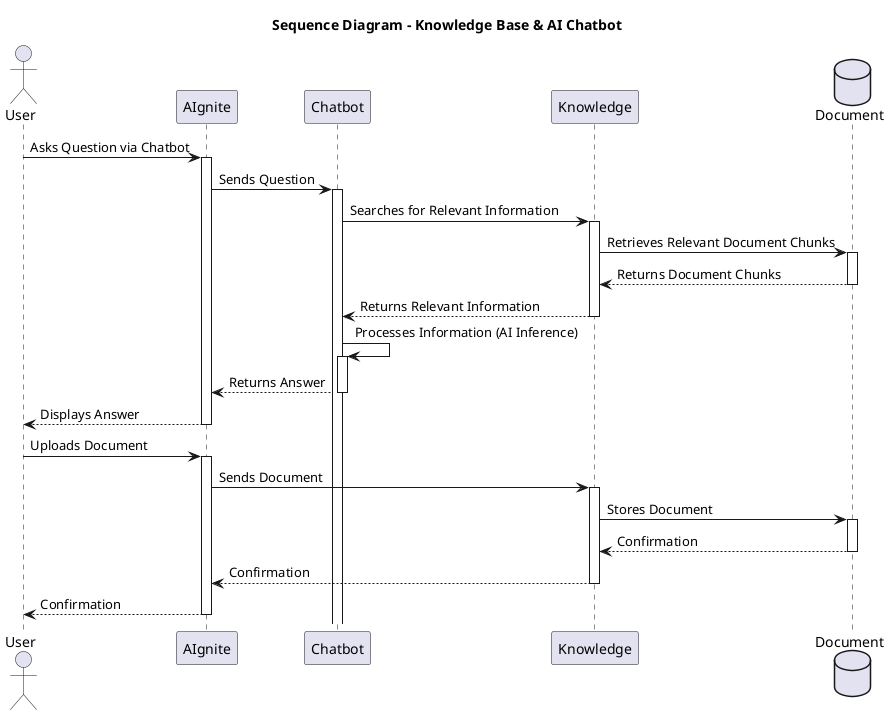 You asked me to make changes, but you didn't specify what changes you wanted. I assume you meant you wanted the diagram to reflect the shortened aliases you used for the participants (UI, Logic, Base, Storage). Here's the updated PlantUML code:

@startuml
title Sequence Diagram - Knowledge Base & AI Chatbot

actor User
participant AIgnite as UI
participant Chatbot as Logic
participant Knowledge as Base
database Document as Storage

User -> UI: Asks Question via Chatbot
activate UI

UI -> Logic: Sends Question
activate Logic

Logic -> Base: Searches for Relevant Information
activate Base

Base -> Storage: Retrieves Relevant Document Chunks
activate Storage

Storage --> Base: Returns Document Chunks
deactivate Storage

Base --> Logic: Returns Relevant Information
deactivate Base

Logic -> Logic: Processes Information (AI Inference)
activate Logic

Logic --> UI: Returns Answer
deactivate Logic

UI --> User: Displays Answer
deactivate UI

User -> UI: Uploads Document
activate UI

UI -> Base: Sends Document
activate Base

Base -> Storage: Stores Document
activate Storage

Storage --> Base: Confirmation
deactivate Storage

Base --> UI: Confirmation
deactivate Base

UI --> User: Confirmation
deactivate UI

@enduml
content_copy
download
Use code with caution.
Plantuml

Changes Made:

The participant aliases have been used throughout the diagram:

AIgnite UI is now UI

Chatbot Logic is now Logic

Knowledge Base is now Base

Document Storage is now Storage

The functionality and flow of the diagram remain exactly the same. Only the participant names in the diagram code have been shortened.
